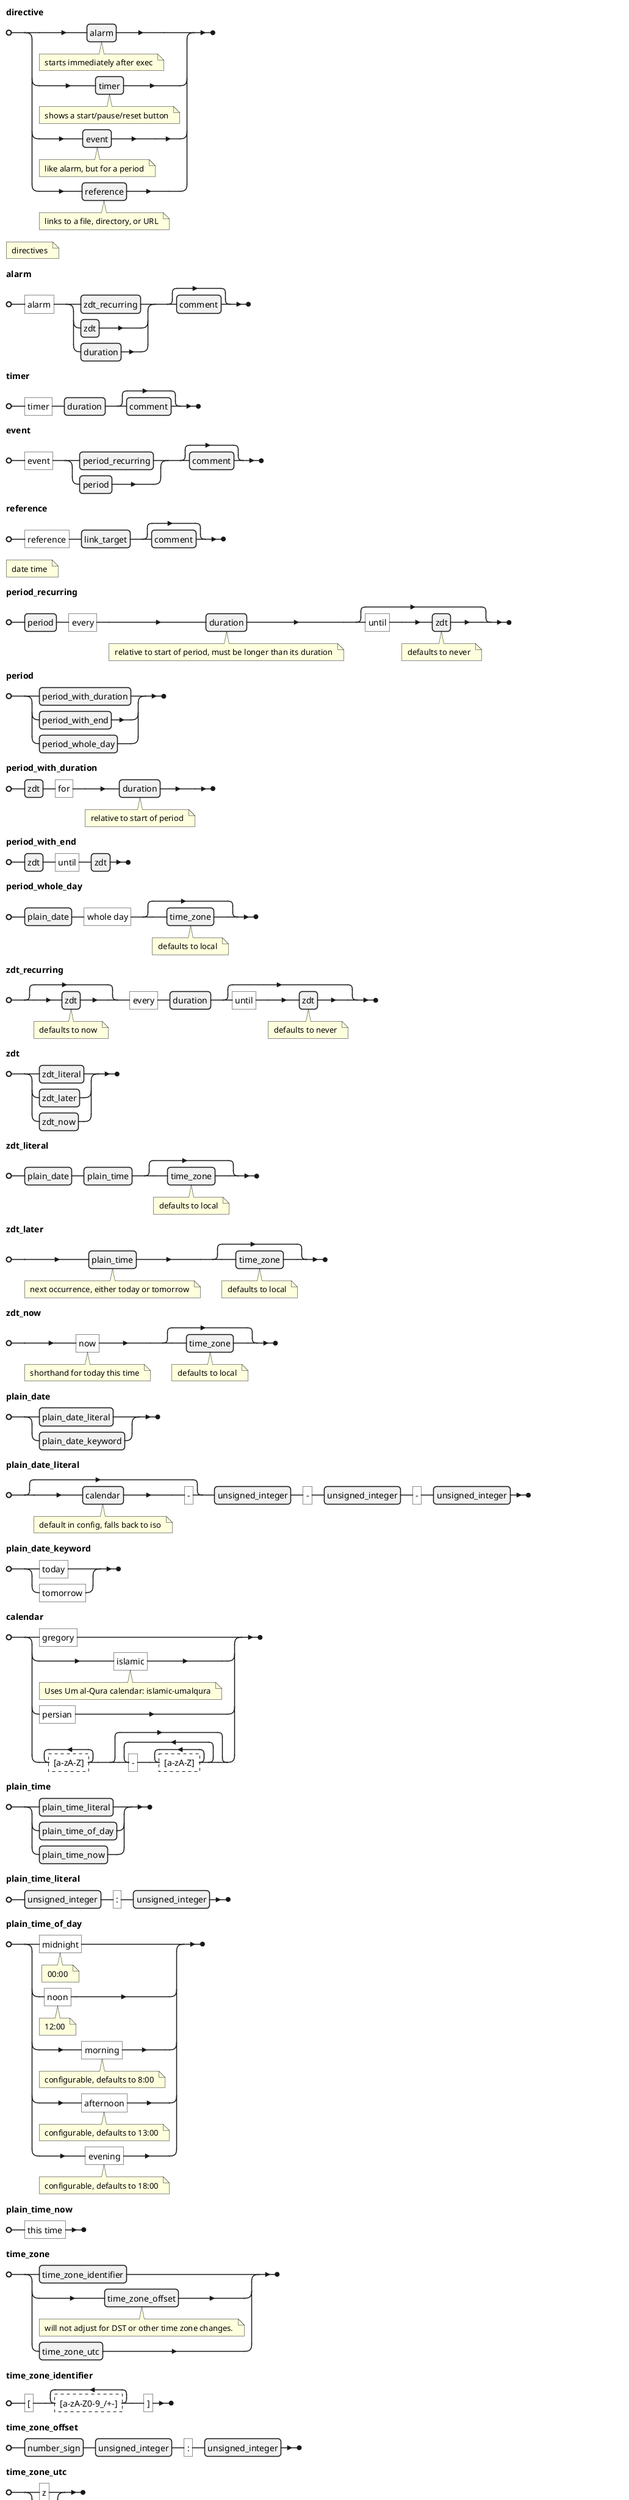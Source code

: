 @startebnf directives

directive =
	alarm (* starts immediately after exec *) |
	timer (* shows a start/pause/reset button *) |
	event (* like alarm, but for a period *) |
	reference (* links to a file, directory, or URL *);

(* directives *)

alarm =
	"alarm",
	(zdt_recurring | zdt | duration),
	[comment];

timer =
	"timer",
	duration,
	[comment];

event =
	"event",
	(period_recurring | period),
	[comment];

reference =
	"reference",
	link_target,
	[comment];

(* date time *)

period_recurring =
	period,
	"every", duration (* relative to start of period, must be longer than its duration *),
	["until", zdt (* defaults to never *)];

period =
	period_with_duration |
	period_with_end |
	period_whole_day;

period_with_duration =
	zdt,
	"for", duration (* relative to start of period *);

period_with_end =
	zdt,
	"until", zdt;

period_whole_day =
	plain_date,
	"whole day",
	[time_zone (* defaults to local *)];

zdt_recurring =
	[zdt (* defaults to now *)],
	"every", duration,
	["until", zdt (* defaults to never *)];

zdt =
	zdt_literal |
	zdt_later |
	zdt_now;

zdt_literal =
	plain_date,
	plain_time,
	[time_zone (* defaults to local *)];

zdt_later =
	plain_time (* next occurrence, either today or tomorrow *),
	[time_zone (* defaults to local *)];

zdt_now =
	"now" (* shorthand for today this time *),
	[time_zone (* defaults to local *)];

plain_date =
	plain_date_literal |
	plain_date_keyword;

plain_date_literal =
	[calendar (* default in config, falls back to iso *), "-"],
	unsigned_integer, "-",
	unsigned_integer, "-",
	unsigned_integer;

plain_date_keyword =
	"today" |
	"tomorrow";

calendar =
	"gregory" |
	"islamic" (* Uses Um al-Qura calendar: islamic-umalqura *) |
	"persian" |
	{? [a-zA-Z] ?}-, {"-", {? [a-zA-Z] ?}-};

plain_time =
	plain_time_literal |
	plain_time_of_day |
	plain_time_now;

plain_time_literal =
	unsigned_integer, ":",
	unsigned_integer;

plain_time_of_day =
	"midnight" (* 00:00 *) |
	"noon" (* 12:00 *) |
	"morning" (* configurable, defaults to 8:00 *) |
	"afternoon" (* configurable, defaults to 13:00 *) |
	"evening" (* configurable, defaults to 18:00 *);

plain_time_now =
	"this time";

time_zone =
	time_zone_identifier |
	time_zone_offset (* will not adjust for DST or other time zone changes. *) |
	time_zone_utc;

time_zone_identifier =
	"[",
	{? [a-zA-Z0-9_/+-] ?}-,
	"]";

time_zone_offset =
	number_sign,
	unsigned_integer, ":",
	unsigned_integer;

time_zone_utc =
	"z" |
	"Z";

duration =
	duration_date, [duration_time] |
	duration_time;

duration_date =
	unsigned_integer, duration_years,
	[unsigned_integer, duration_months],
	[unsigned_integer, duration_days] |
	unsigned_integer, duration_months,
	[unsigned_integer, duration_days] |
	unsigned_integer, duration_days;

duration_years =
	"years" |
	"year" |
	"yrs" |
	"yr" |
	"y";

duration_months =
	"months" |
	"month" |
	"mos" |
	"mo";

duration_days =
	"days" |
	"day" |
	"dys" |
	"dy" |
	"d";

duration_time =
	unsigned_integer, duration_hours,
	[unsigned_integer, duration_minutes],
	[unsigned_integer, duration_seconds] |
	unsigned_integer, duration_minutes,
	[unsigned_integer, duration_seconds] |
	unsigned_integer, duration_seconds;

duration_hours =
	"hours" |
	"hour" |
	"hrs" |
	"hr" |
	"h";

duration_minutes =
	"minutes" |
	"minute" |
	"mins" |
	"min" |
	"m";

duration_seconds =
	"seconds" |
	"second" |
	"secs" |
	"sec" |
	"s";

(* primitives *)

string = '"', {string_char}, '"';

string_char =
	"\", ? ["\\/bfnrt] ? |
	"\u", hex_digit, hex_digit, hex_digit, hex_digit |
	? [ !#-[\]-\uFFFF] ?;

hex_digit = ? [0-9a-fA-F] ?;

link_target = "<", {? [^<>\n] ?}-, ">";

signed_integer =
	[number_sign],
	unsigned_integer;

unsigned_integer =
	{? [0-9] ?}-;

number_sign =
	"+" |
	"-";

comment =
	{comment_line}-;

comment_line =
	(
		? \n ?, ? \s ? |
		";"
	),
	{? [^\n] ?};

@endebnf
